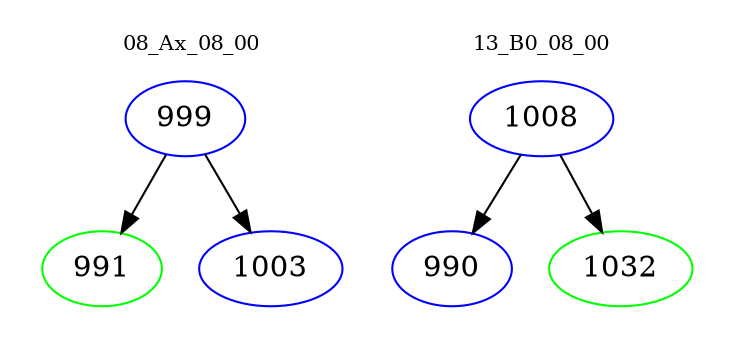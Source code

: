 digraph{
subgraph cluster_0 {
color = white
label = "08_Ax_08_00";
fontsize=10;
T0_999 [label="999", color="blue"]
T0_999 -> T0_991 [color="black"]
T0_991 [label="991", color="green"]
T0_999 -> T0_1003 [color="black"]
T0_1003 [label="1003", color="blue"]
}
subgraph cluster_1 {
color = white
label = "13_B0_08_00";
fontsize=10;
T1_1008 [label="1008", color="blue"]
T1_1008 -> T1_990 [color="black"]
T1_990 [label="990", color="blue"]
T1_1008 -> T1_1032 [color="black"]
T1_1032 [label="1032", color="green"]
}
}
